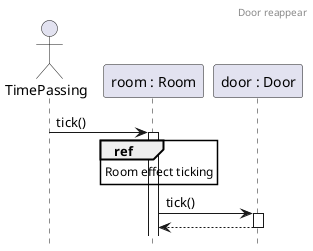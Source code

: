 @startuml DoorReappear
header Door reappear
hide footbox

actor time as "TimePassing"
participant room as "room : Room"
participant door as "door : Door"

/' 
itt lehet opt-tal fel kéne tüntetni, hogy 
a remainingInvisibility == 1, de nem tudom, hogy kell-e
'/

time -> room ++: tick()
 
ref over room
    Room effect ticking
end ref
room -> door ++: tick()
return

@enduml